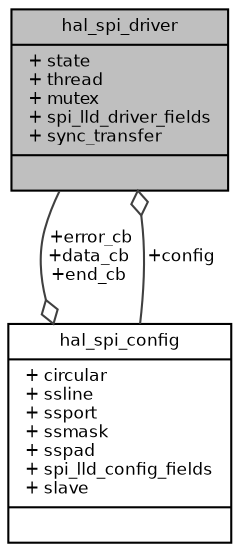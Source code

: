 digraph "hal_spi_driver"
{
  bgcolor="transparent";
  edge [fontname="Helvetica",fontsize="8",labelfontname="Helvetica",labelfontsize="8"];
  node [fontname="Helvetica",fontsize="8",shape=record];
  Node1 [label="{hal_spi_driver\n|+ state\l+ thread\l+ mutex\l+ spi_lld_driver_fields\l+ sync_transfer\l|}",height=0.2,width=0.4,color="black", fillcolor="grey75", style="filled", fontcolor="black"];
  Node2 -> Node1 [color="grey25",fontsize="8",style="solid",label=" +config" ,arrowhead="odiamond",fontname="Helvetica"];
  Node2 [label="{hal_spi_config\n|+ circular\l+ ssline\l+ ssport\l+ ssmask\l+ sspad\l+ spi_lld_config_fields\l+ slave\l|}",height=0.2,width=0.4,color="black",URL="$structhal__spi__config.html",tooltip="Driver configuration structure. "];
  Node1 -> Node2 [color="grey25",fontsize="8",style="solid",label=" +error_cb\n+data_cb\n+end_cb" ,arrowhead="odiamond",fontname="Helvetica"];
}
